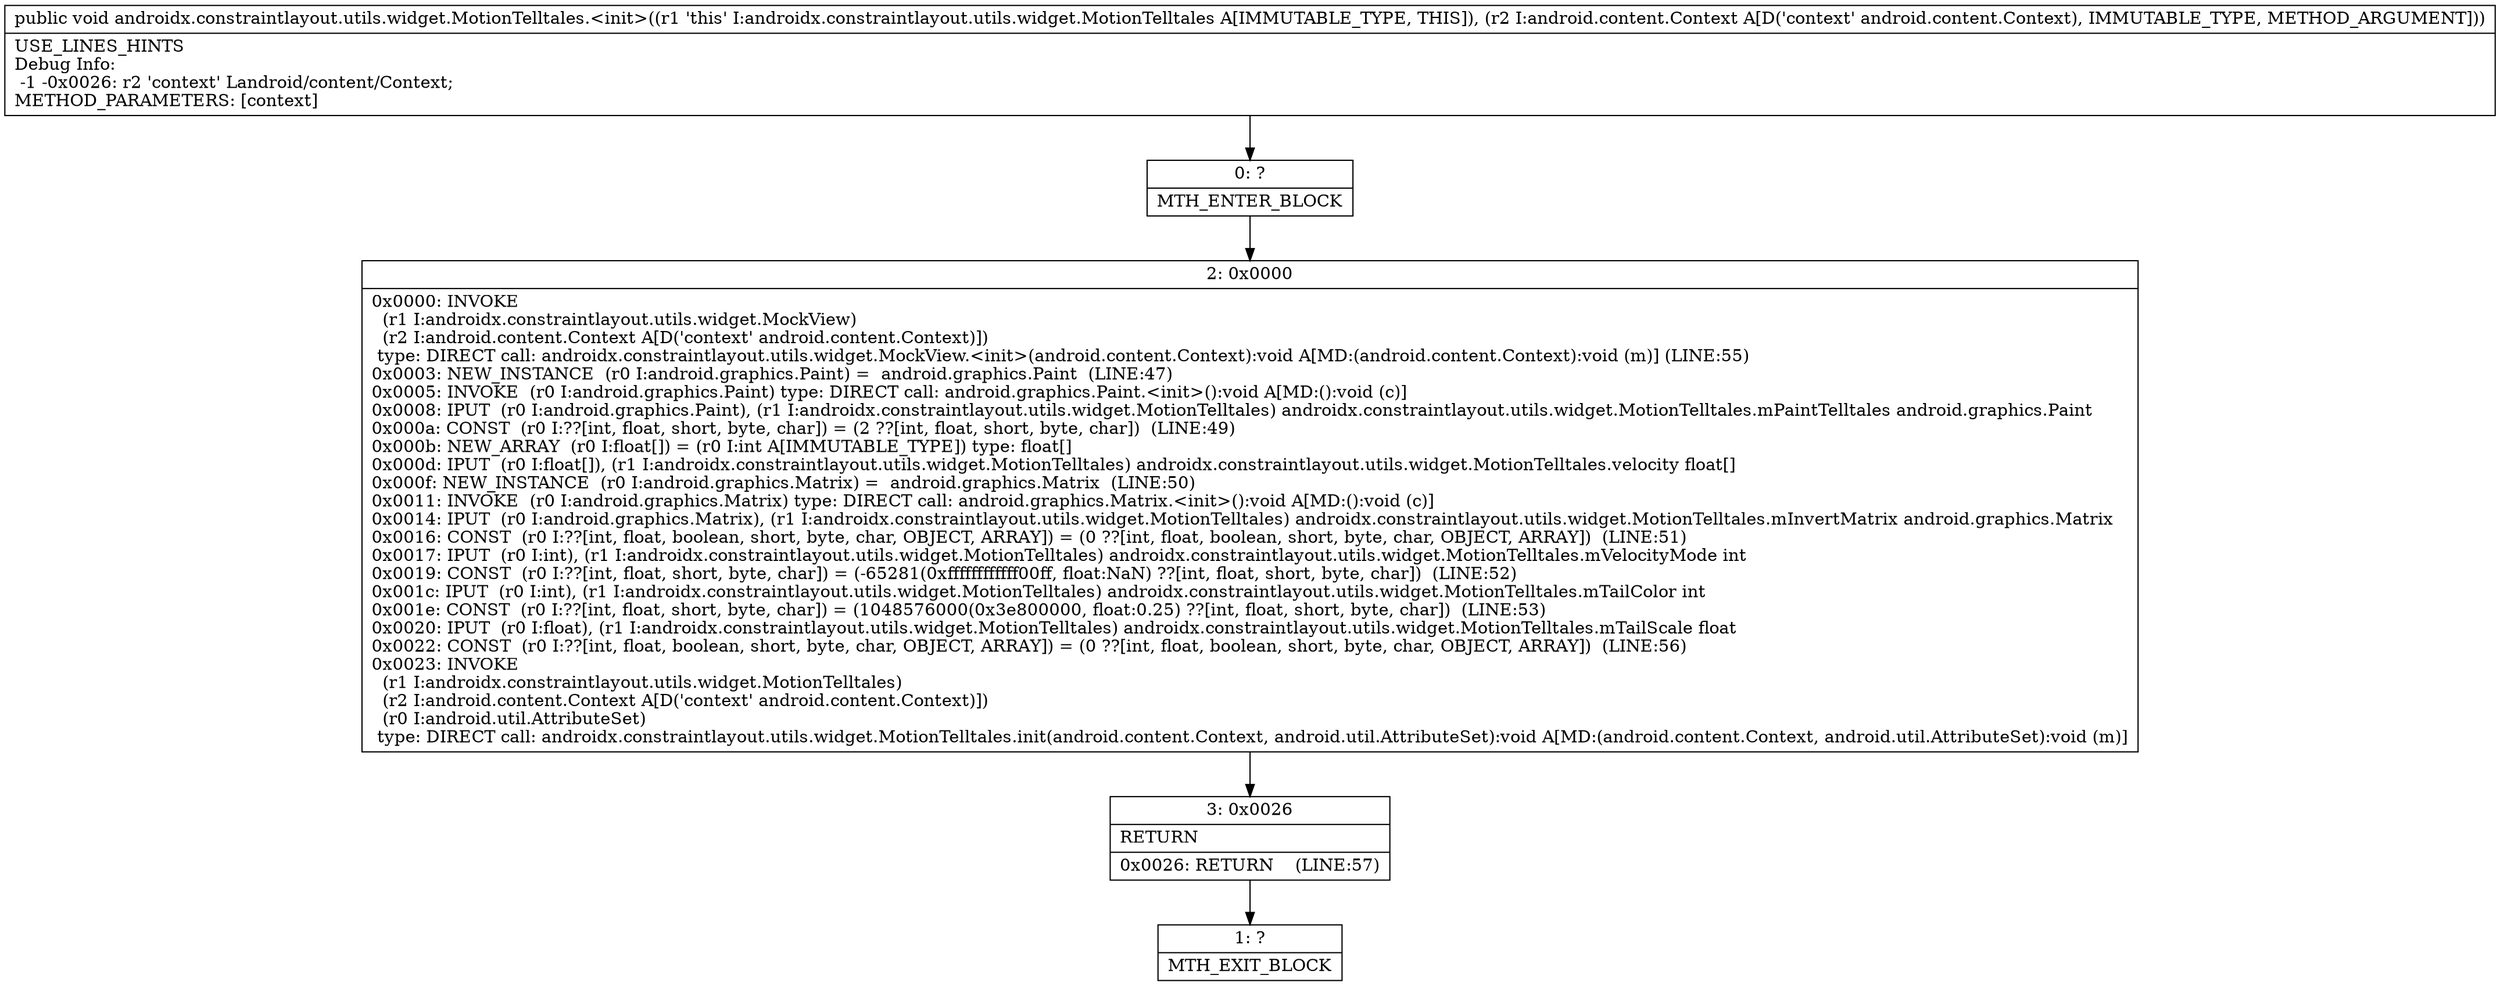 digraph "CFG forandroidx.constraintlayout.utils.widget.MotionTelltales.\<init\>(Landroid\/content\/Context;)V" {
Node_0 [shape=record,label="{0\:\ ?|MTH_ENTER_BLOCK\l}"];
Node_2 [shape=record,label="{2\:\ 0x0000|0x0000: INVOKE  \l  (r1 I:androidx.constraintlayout.utils.widget.MockView)\l  (r2 I:android.content.Context A[D('context' android.content.Context)])\l type: DIRECT call: androidx.constraintlayout.utils.widget.MockView.\<init\>(android.content.Context):void A[MD:(android.content.Context):void (m)] (LINE:55)\l0x0003: NEW_INSTANCE  (r0 I:android.graphics.Paint) =  android.graphics.Paint  (LINE:47)\l0x0005: INVOKE  (r0 I:android.graphics.Paint) type: DIRECT call: android.graphics.Paint.\<init\>():void A[MD:():void (c)]\l0x0008: IPUT  (r0 I:android.graphics.Paint), (r1 I:androidx.constraintlayout.utils.widget.MotionTelltales) androidx.constraintlayout.utils.widget.MotionTelltales.mPaintTelltales android.graphics.Paint \l0x000a: CONST  (r0 I:??[int, float, short, byte, char]) = (2 ??[int, float, short, byte, char])  (LINE:49)\l0x000b: NEW_ARRAY  (r0 I:float[]) = (r0 I:int A[IMMUTABLE_TYPE]) type: float[] \l0x000d: IPUT  (r0 I:float[]), (r1 I:androidx.constraintlayout.utils.widget.MotionTelltales) androidx.constraintlayout.utils.widget.MotionTelltales.velocity float[] \l0x000f: NEW_INSTANCE  (r0 I:android.graphics.Matrix) =  android.graphics.Matrix  (LINE:50)\l0x0011: INVOKE  (r0 I:android.graphics.Matrix) type: DIRECT call: android.graphics.Matrix.\<init\>():void A[MD:():void (c)]\l0x0014: IPUT  (r0 I:android.graphics.Matrix), (r1 I:androidx.constraintlayout.utils.widget.MotionTelltales) androidx.constraintlayout.utils.widget.MotionTelltales.mInvertMatrix android.graphics.Matrix \l0x0016: CONST  (r0 I:??[int, float, boolean, short, byte, char, OBJECT, ARRAY]) = (0 ??[int, float, boolean, short, byte, char, OBJECT, ARRAY])  (LINE:51)\l0x0017: IPUT  (r0 I:int), (r1 I:androidx.constraintlayout.utils.widget.MotionTelltales) androidx.constraintlayout.utils.widget.MotionTelltales.mVelocityMode int \l0x0019: CONST  (r0 I:??[int, float, short, byte, char]) = (\-65281(0xffffffffffff00ff, float:NaN) ??[int, float, short, byte, char])  (LINE:52)\l0x001c: IPUT  (r0 I:int), (r1 I:androidx.constraintlayout.utils.widget.MotionTelltales) androidx.constraintlayout.utils.widget.MotionTelltales.mTailColor int \l0x001e: CONST  (r0 I:??[int, float, short, byte, char]) = (1048576000(0x3e800000, float:0.25) ??[int, float, short, byte, char])  (LINE:53)\l0x0020: IPUT  (r0 I:float), (r1 I:androidx.constraintlayout.utils.widget.MotionTelltales) androidx.constraintlayout.utils.widget.MotionTelltales.mTailScale float \l0x0022: CONST  (r0 I:??[int, float, boolean, short, byte, char, OBJECT, ARRAY]) = (0 ??[int, float, boolean, short, byte, char, OBJECT, ARRAY])  (LINE:56)\l0x0023: INVOKE  \l  (r1 I:androidx.constraintlayout.utils.widget.MotionTelltales)\l  (r2 I:android.content.Context A[D('context' android.content.Context)])\l  (r0 I:android.util.AttributeSet)\l type: DIRECT call: androidx.constraintlayout.utils.widget.MotionTelltales.init(android.content.Context, android.util.AttributeSet):void A[MD:(android.content.Context, android.util.AttributeSet):void (m)]\l}"];
Node_3 [shape=record,label="{3\:\ 0x0026|RETURN\l|0x0026: RETURN    (LINE:57)\l}"];
Node_1 [shape=record,label="{1\:\ ?|MTH_EXIT_BLOCK\l}"];
MethodNode[shape=record,label="{public void androidx.constraintlayout.utils.widget.MotionTelltales.\<init\>((r1 'this' I:androidx.constraintlayout.utils.widget.MotionTelltales A[IMMUTABLE_TYPE, THIS]), (r2 I:android.content.Context A[D('context' android.content.Context), IMMUTABLE_TYPE, METHOD_ARGUMENT]))  | USE_LINES_HINTS\lDebug Info:\l  \-1 \-0x0026: r2 'context' Landroid\/content\/Context;\lMETHOD_PARAMETERS: [context]\l}"];
MethodNode -> Node_0;Node_0 -> Node_2;
Node_2 -> Node_3;
Node_3 -> Node_1;
}

